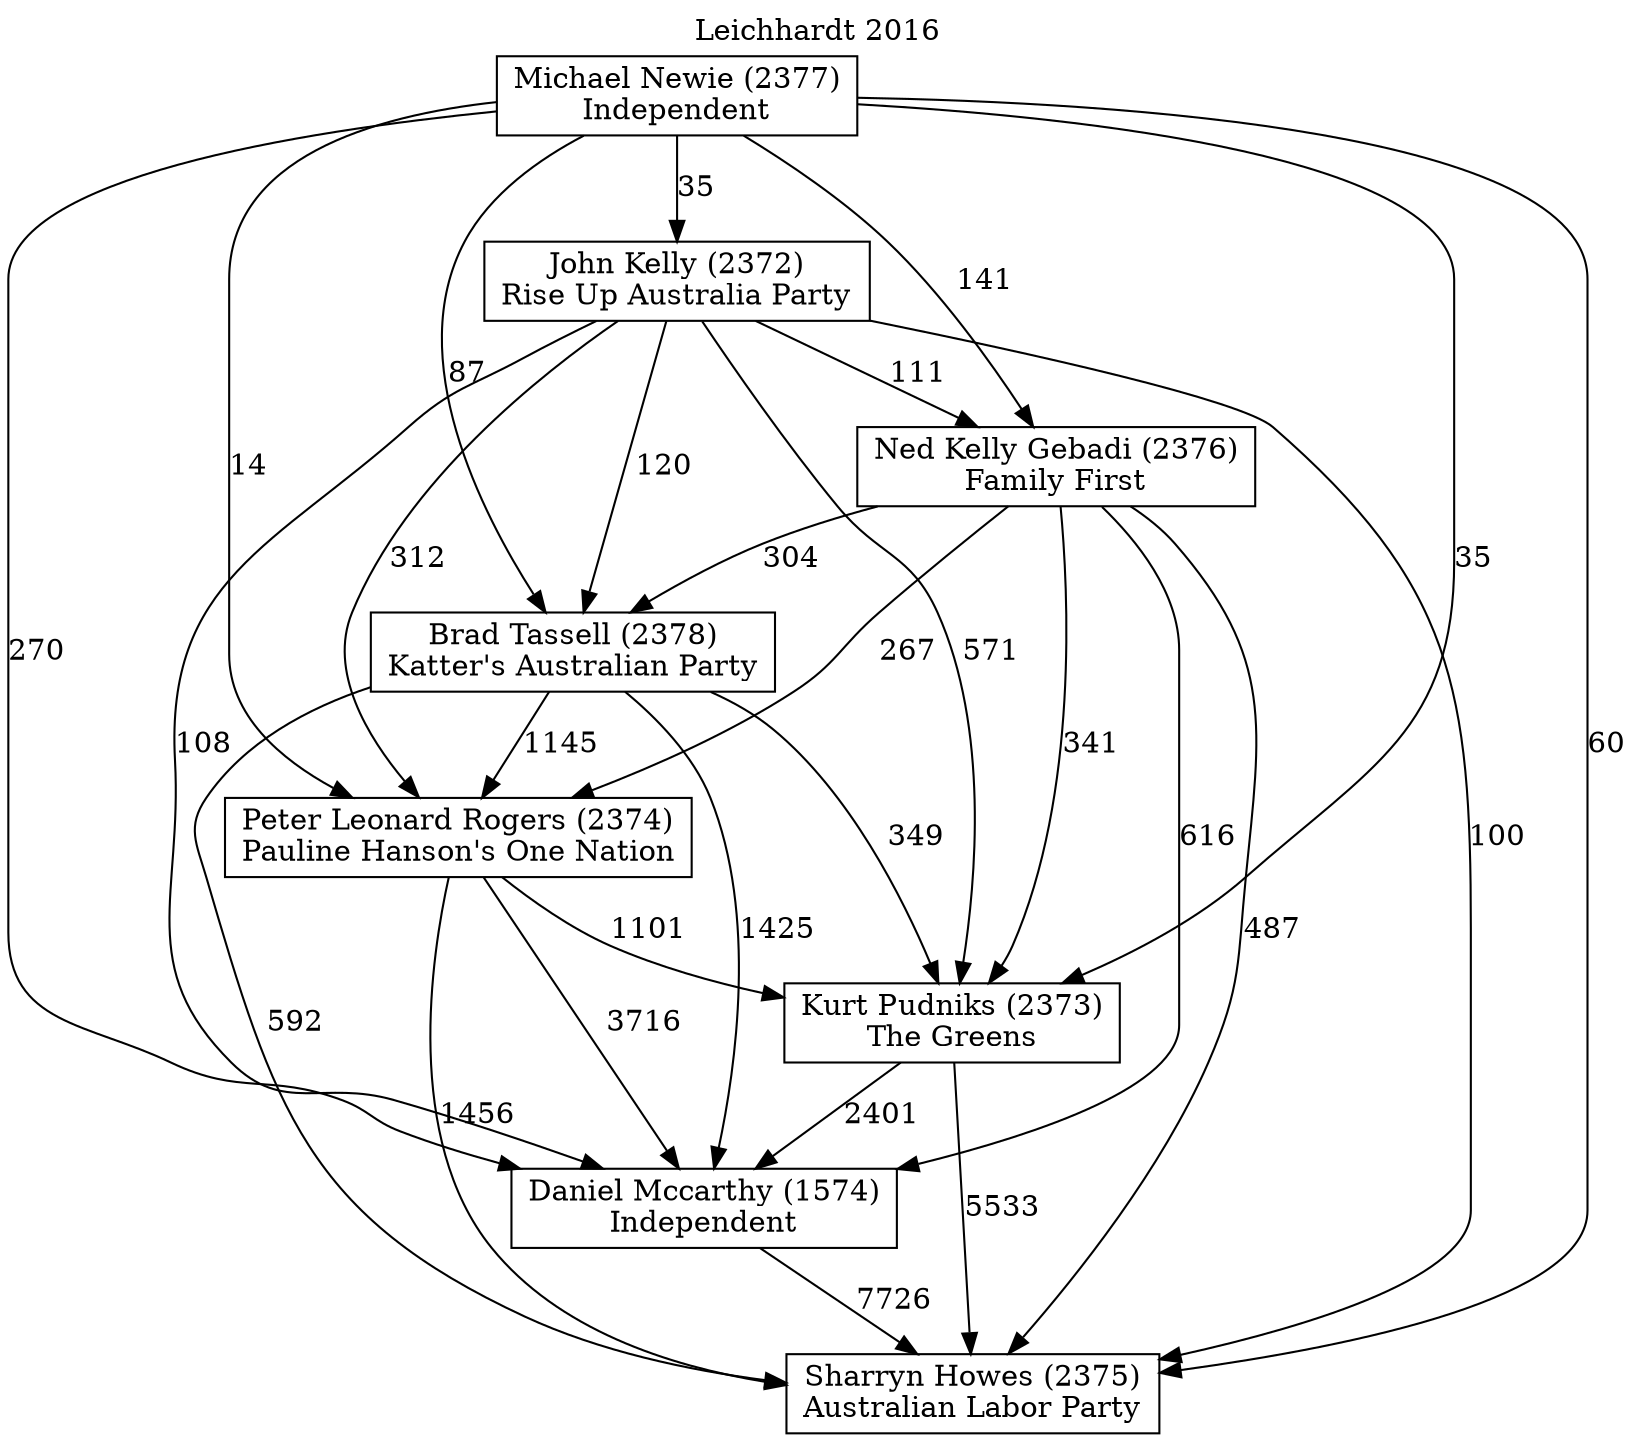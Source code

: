 // House preference flow
digraph "Sharryn Howes (2375)_Leichhardt_2016" {
	graph [label="Leichhardt 2016" labelloc=t mclimit=10]
	node [shape=box]
	"Brad Tassell (2378)" [label="Brad Tassell (2378)
Katter's Australian Party"]
	"Daniel Mccarthy (1574)" [label="Daniel Mccarthy (1574)
Independent"]
	"John Kelly (2372)" [label="John Kelly (2372)
Rise Up Australia Party"]
	"Kurt Pudniks (2373)" [label="Kurt Pudniks (2373)
The Greens"]
	"Michael Newie (2377)" [label="Michael Newie (2377)
Independent"]
	"Ned Kelly Gebadi (2376)" [label="Ned Kelly Gebadi (2376)
Family First"]
	"Peter Leonard Rogers (2374)" [label="Peter Leonard Rogers (2374)
Pauline Hanson's One Nation"]
	"Sharryn Howes (2375)" [label="Sharryn Howes (2375)
Australian Labor Party"]
	"Brad Tassell (2378)" -> "Daniel Mccarthy (1574)" [label=1425]
	"Brad Tassell (2378)" -> "Kurt Pudniks (2373)" [label=349]
	"Brad Tassell (2378)" -> "Peter Leonard Rogers (2374)" [label=1145]
	"Brad Tassell (2378)" -> "Sharryn Howes (2375)" [label=592]
	"Daniel Mccarthy (1574)" -> "Sharryn Howes (2375)" [label=7726]
	"John Kelly (2372)" -> "Brad Tassell (2378)" [label=120]
	"John Kelly (2372)" -> "Daniel Mccarthy (1574)" [label=108]
	"John Kelly (2372)" -> "Kurt Pudniks (2373)" [label=571]
	"John Kelly (2372)" -> "Ned Kelly Gebadi (2376)" [label=111]
	"John Kelly (2372)" -> "Peter Leonard Rogers (2374)" [label=312]
	"John Kelly (2372)" -> "Sharryn Howes (2375)" [label=100]
	"Kurt Pudniks (2373)" -> "Daniel Mccarthy (1574)" [label=2401]
	"Kurt Pudniks (2373)" -> "Sharryn Howes (2375)" [label=5533]
	"Michael Newie (2377)" -> "Brad Tassell (2378)" [label=87]
	"Michael Newie (2377)" -> "Daniel Mccarthy (1574)" [label=270]
	"Michael Newie (2377)" -> "John Kelly (2372)" [label=35]
	"Michael Newie (2377)" -> "Kurt Pudniks (2373)" [label=35]
	"Michael Newie (2377)" -> "Ned Kelly Gebadi (2376)" [label=141]
	"Michael Newie (2377)" -> "Peter Leonard Rogers (2374)" [label=14]
	"Michael Newie (2377)" -> "Sharryn Howes (2375)" [label=60]
	"Ned Kelly Gebadi (2376)" -> "Brad Tassell (2378)" [label=304]
	"Ned Kelly Gebadi (2376)" -> "Daniel Mccarthy (1574)" [label=616]
	"Ned Kelly Gebadi (2376)" -> "Kurt Pudniks (2373)" [label=341]
	"Ned Kelly Gebadi (2376)" -> "Peter Leonard Rogers (2374)" [label=267]
	"Ned Kelly Gebadi (2376)" -> "Sharryn Howes (2375)" [label=487]
	"Peter Leonard Rogers (2374)" -> "Daniel Mccarthy (1574)" [label=3716]
	"Peter Leonard Rogers (2374)" -> "Kurt Pudniks (2373)" [label=1101]
	"Peter Leonard Rogers (2374)" -> "Sharryn Howes (2375)" [label=1456]
}

